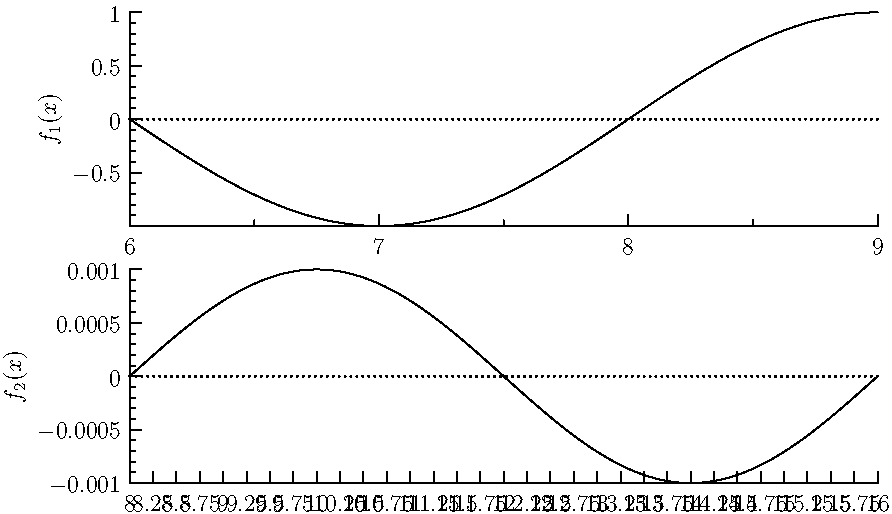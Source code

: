 // From Asymptote's FAQ
import graph; 
 
real width=15cm; 
real aspect=0.3; 
 
picture pic1,pic2; 
 
size(pic1,width,aspect*width,IgnoreAspect); 
size(pic2,width,aspect*width,IgnoreAspect); 
 
scale(pic1,false); 
scale(pic2,false); 
 
real xmin1=6; 
real xmax1=9; 
real xmin2=8; 
real xmax2=16; 
 
real a1=1; 
real a2=0.001; 
 
real f1(real x) {return a1*sin(x/2*pi);} 
real f2(real x) {return a2*sin(x/4*pi);} 
 
draw(pic1,graph(pic1,f1,xmin1,xmax1)); 
draw(pic2,graph(pic2,f2,xmin2,xmax2)); 
 
xaxis(pic1,Bottom,LeftTicks()); 
yaxis(pic1,"$f_1(x)$",Left,RightTicks); 
 
xaxis(pic2,Bottom,LeftTicks(Step=0.25)); 
yaxis(pic2,"$f_2(x)$",Left,RightTicks); 
 
yequals(pic1,0,Dotted); 
yequals(pic2,0,Dotted); 
 
pair min1=point(pic1,SW); 
pair max1=point(pic1,NE); 
 
pair min2=point(pic2,SW); 
pair max2=point(pic2,NE); 
 
real scale=(max1.x-min1.x)/(max2.x-min2.x); 
real shift=min1.x/scale-min2.x; 
 
transform t1 = pic1.calculateTransform(); 
transform t2 = pic2.calculateTransform(); 
transform T=xscale(scale*t1.xx)*yscale(t2.yy); 
 
add(pic1.fit()); 
real height=truepoint(N).y-truepoint(S).y; 
add(shift(0,-height)*(shift(shift)*pic2).fit(T));